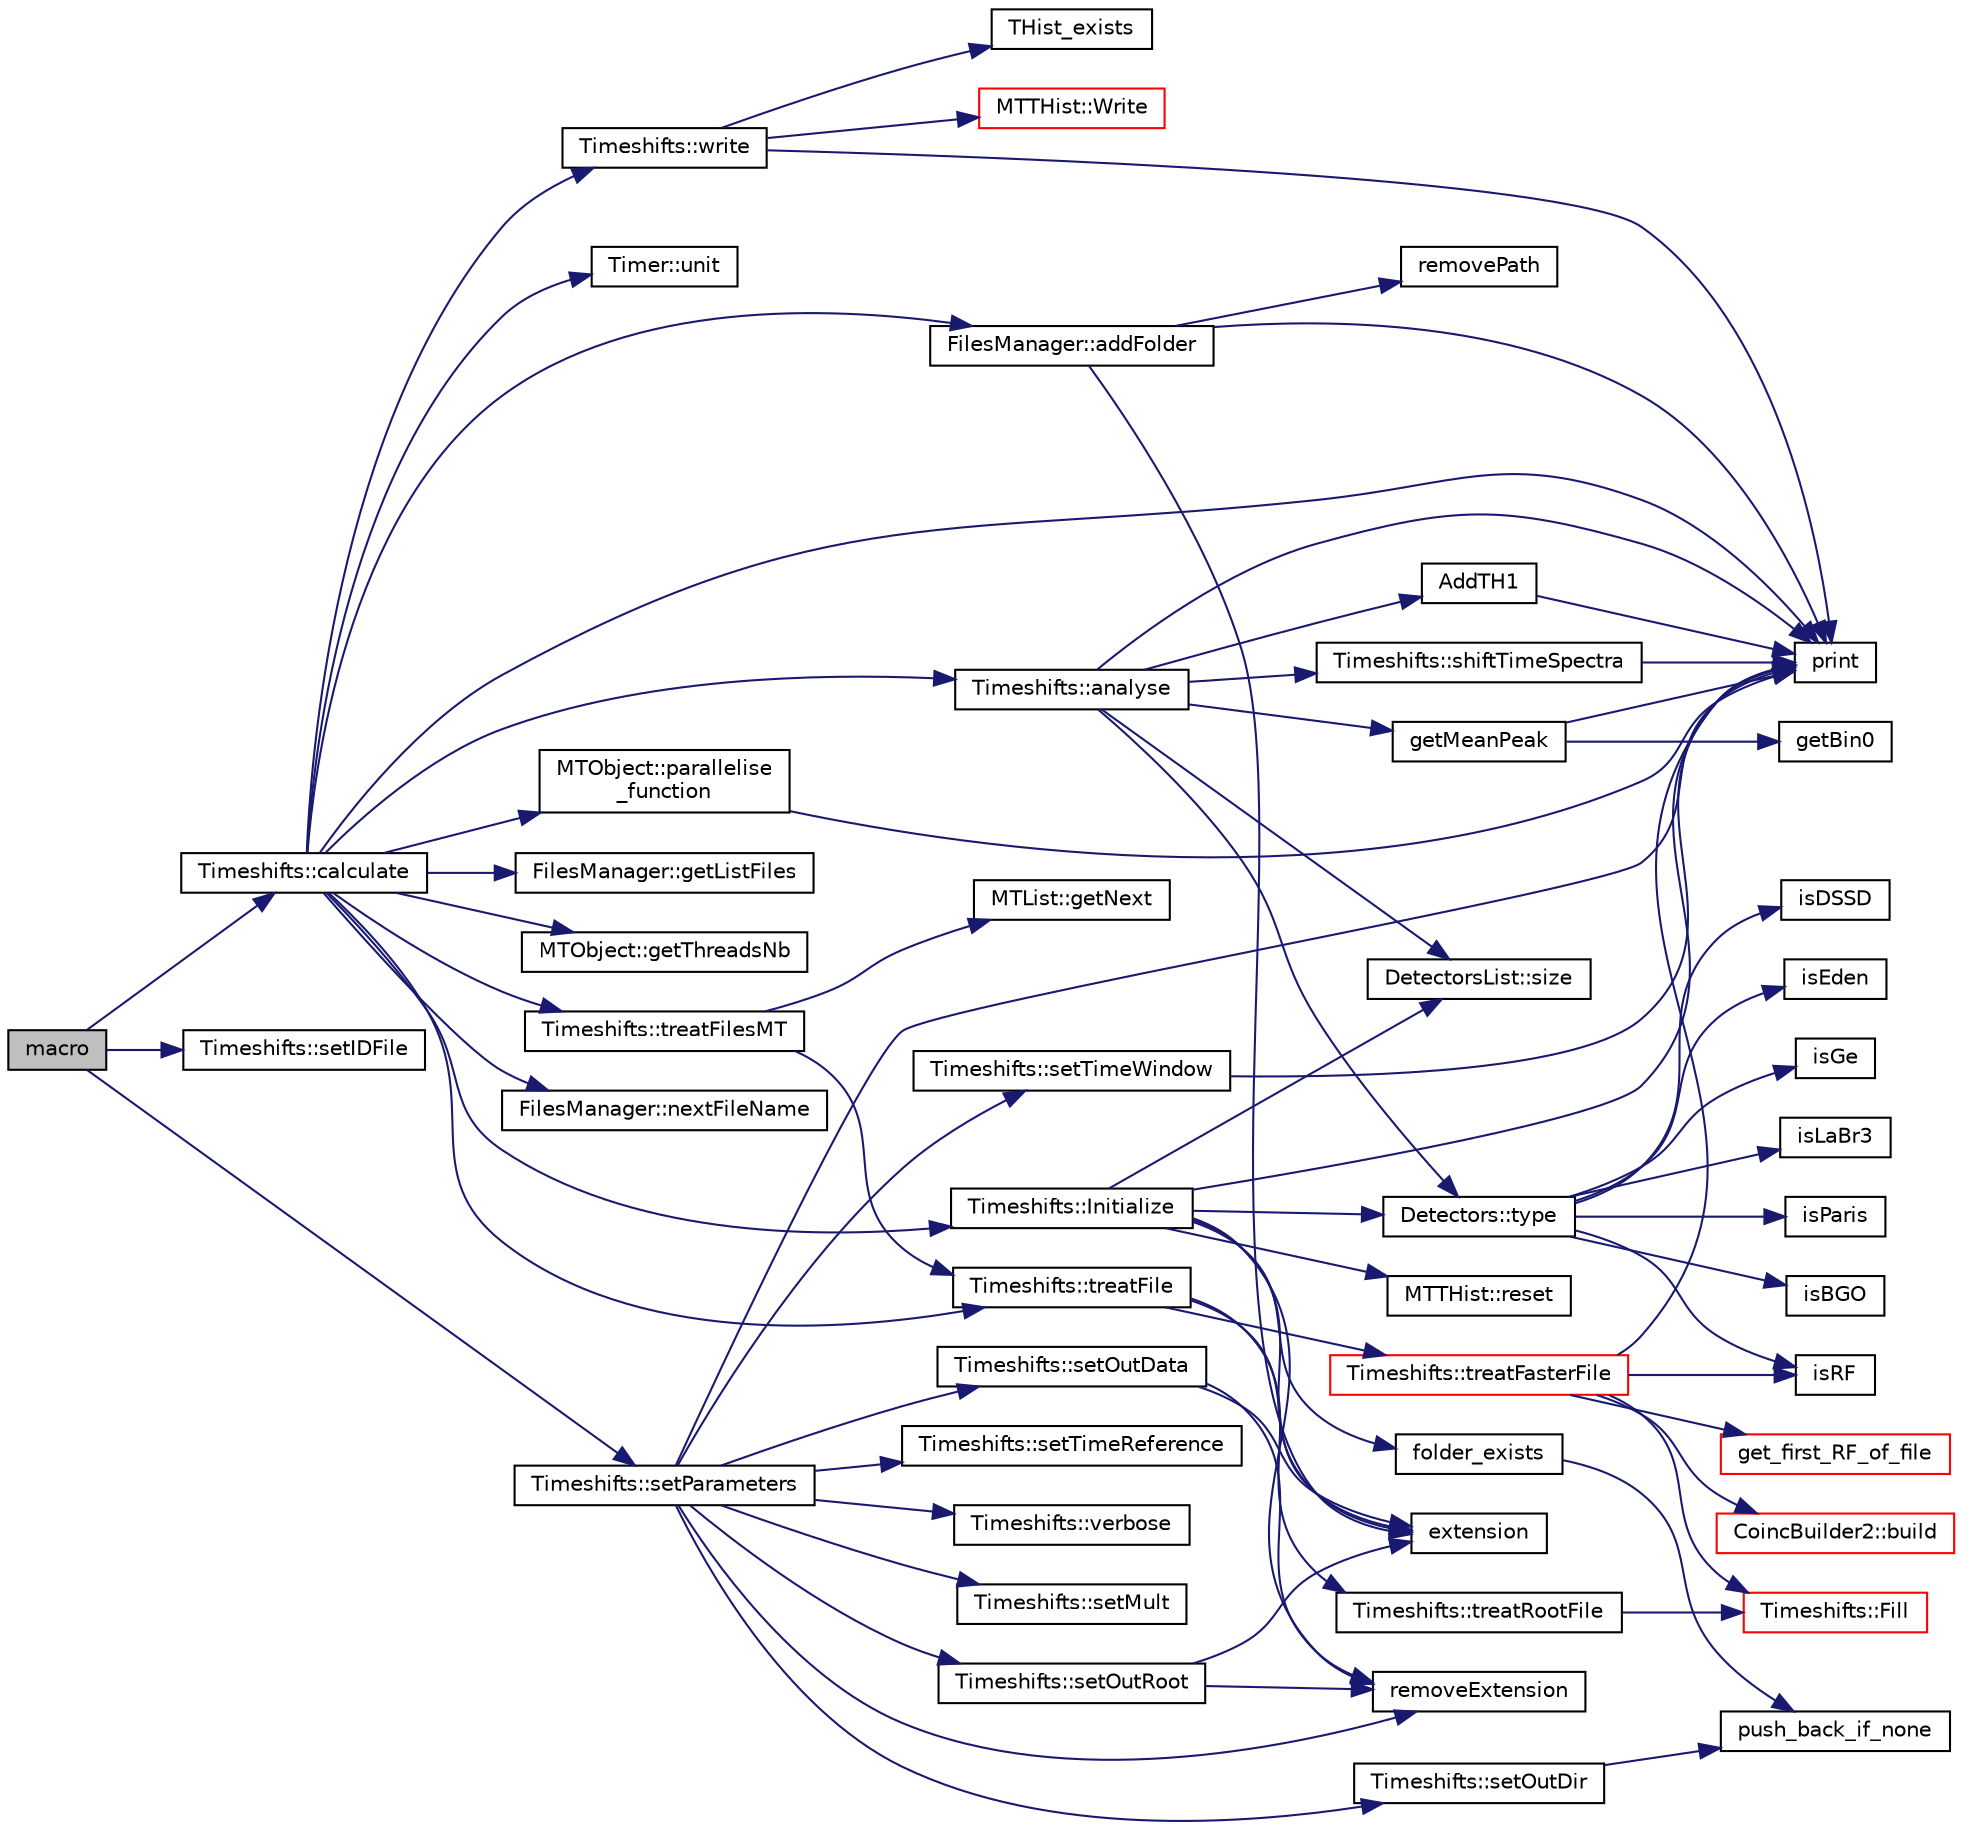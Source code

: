 digraph "macro"
{
 // LATEX_PDF_SIZE
  edge [fontname="Helvetica",fontsize="10",labelfontname="Helvetica",labelfontsize="10"];
  node [fontname="Helvetica",fontsize="10",shape=record];
  rankdir="LR";
  Node1 [label="macro",height=0.2,width=0.4,color="black", fillcolor="grey75", style="filled", fontcolor="black",tooltip=" "];
  Node1 -> Node2 [color="midnightblue",fontsize="10",style="solid",fontname="Helvetica"];
  Node2 [label="Timeshifts::calculate",height=0.2,width=0.4,color="black", fillcolor="white", style="filled",URL="$class_timeshifts.html#a3d3ab1b3498ca45832d8a8735f16e188",tooltip=" "];
  Node2 -> Node3 [color="midnightblue",fontsize="10",style="solid",fontname="Helvetica"];
  Node3 [label="FilesManager::addFolder",height=0.2,width=0.4,color="black", fillcolor="white", style="filled",URL="$class_files_manager.html#a1e3f340bc355752f172b1fd3d6de9171",tooltip=" "];
  Node3 -> Node4 [color="midnightblue",fontsize="10",style="solid",fontname="Helvetica"];
  Node4 [label="extension",height=0.2,width=0.4,color="black", fillcolor="white", style="filled",URL="$files__functions_8hpp.html#a321abbd0681c4da012deaf49122389c5",tooltip=" "];
  Node3 -> Node5 [color="midnightblue",fontsize="10",style="solid",fontname="Helvetica"];
  Node5 [label="print",height=0.2,width=0.4,color="black", fillcolor="white", style="filled",URL="$utils_8hpp.html#a66ca7a7876bba06ed99b2fa6945cd2b0",tooltip=" "];
  Node3 -> Node6 [color="midnightblue",fontsize="10",style="solid",fontname="Helvetica"];
  Node6 [label="removePath",height=0.2,width=0.4,color="black", fillcolor="white", style="filled",URL="$files__functions_8hpp.html#ad3a78346393c83676348f6bad34b8ce2",tooltip=" "];
  Node2 -> Node7 [color="midnightblue",fontsize="10",style="solid",fontname="Helvetica"];
  Node7 [label="Timeshifts::analyse",height=0.2,width=0.4,color="black", fillcolor="white", style="filled",URL="$class_timeshifts.html#a608d9443a15dd669920e10dd8baee23a",tooltip=" "];
  Node7 -> Node8 [color="midnightblue",fontsize="10",style="solid",fontname="Helvetica"];
  Node8 [label="AddTH1",height=0.2,width=0.4,color="black", fillcolor="white", style="filled",URL="$lib_root_8hpp.html#a6f95a95b189be45d91548ce3bfb70a55",tooltip=" "];
  Node8 -> Node5 [color="midnightblue",fontsize="10",style="solid",fontname="Helvetica"];
  Node7 -> Node9 [color="midnightblue",fontsize="10",style="solid",fontname="Helvetica"];
  Node9 [label="getMeanPeak",height=0.2,width=0.4,color="black", fillcolor="white", style="filled",URL="$_timeshifts_8hpp.html#accfb8dfb6ee42fa6845013a0cf121ac1",tooltip="Get the mean of the peak of a histogram with one nice single peak."];
  Node9 -> Node10 [color="midnightblue",fontsize="10",style="solid",fontname="Helvetica"];
  Node10 [label="getBin0",height=0.2,width=0.4,color="black", fillcolor="white", style="filled",URL="$_timeshifts_8hpp.html#ab8628517ea9ef7ded29d8e22be6f628f",tooltip="Get which bin holds the X = 0."];
  Node9 -> Node5 [color="midnightblue",fontsize="10",style="solid",fontname="Helvetica"];
  Node7 -> Node5 [color="midnightblue",fontsize="10",style="solid",fontname="Helvetica"];
  Node7 -> Node11 [color="midnightblue",fontsize="10",style="solid",fontname="Helvetica"];
  Node11 [label="Timeshifts::shiftTimeSpectra",height=0.2,width=0.4,color="black", fillcolor="white", style="filled",URL="$class_timeshifts.html#a89dbca371bce4601ee60122f544faf95",tooltip=" "];
  Node11 -> Node5 [color="midnightblue",fontsize="10",style="solid",fontname="Helvetica"];
  Node7 -> Node12 [color="midnightblue",fontsize="10",style="solid",fontname="Helvetica"];
  Node12 [label="DetectorsList::size",height=0.2,width=0.4,color="black", fillcolor="white", style="filled",URL="$class_detectors_list.html#a8e0581c33347b1fb3f1a206729a33a47",tooltip=" "];
  Node7 -> Node13 [color="midnightblue",fontsize="10",style="solid",fontname="Helvetica"];
  Node13 [label="Detectors::type",height=0.2,width=0.4,color="black", fillcolor="white", style="filled",URL="$class_detectors.html#a0518aa454558bc8d7c3ac796279d5908",tooltip=" "];
  Node13 -> Node14 [color="midnightblue",fontsize="10",style="solid",fontname="Helvetica"];
  Node14 [label="isBGO",height=0.2,width=0.4,color="black", fillcolor="white", style="filled",URL="$_detectors_8hpp.html#af2fc1fc612e2b7f56bc92b9503b2b4b5",tooltip=" "];
  Node13 -> Node15 [color="midnightblue",fontsize="10",style="solid",fontname="Helvetica"];
  Node15 [label="isDSSD",height=0.2,width=0.4,color="black", fillcolor="white", style="filled",URL="$_detectors_8hpp.html#a5a1717c17323811f1b7e34486fe313bb",tooltip=" "];
  Node13 -> Node16 [color="midnightblue",fontsize="10",style="solid",fontname="Helvetica"];
  Node16 [label="isEden",height=0.2,width=0.4,color="black", fillcolor="white", style="filled",URL="$_detectors_8hpp.html#ae6b7d4679c6f3cbc504af40856b586f9",tooltip=" "];
  Node13 -> Node17 [color="midnightblue",fontsize="10",style="solid",fontname="Helvetica"];
  Node17 [label="isGe",height=0.2,width=0.4,color="black", fillcolor="white", style="filled",URL="$_detectors_8hpp.html#a920cf3c8fc0247055b2dfe12db2ae0a3",tooltip=" "];
  Node13 -> Node18 [color="midnightblue",fontsize="10",style="solid",fontname="Helvetica"];
  Node18 [label="isLaBr3",height=0.2,width=0.4,color="black", fillcolor="white", style="filled",URL="$_detectors_8hpp.html#adbe5b6e0b7abce1068ac7ca939636f23",tooltip=" "];
  Node13 -> Node19 [color="midnightblue",fontsize="10",style="solid",fontname="Helvetica"];
  Node19 [label="isParis",height=0.2,width=0.4,color="black", fillcolor="white", style="filled",URL="$_detectors_8hpp.html#aff2ff093e854b1dca018748f5097b761",tooltip=" "];
  Node13 -> Node20 [color="midnightblue",fontsize="10",style="solid",fontname="Helvetica"];
  Node20 [label="isRF",height=0.2,width=0.4,color="black", fillcolor="white", style="filled",URL="$_detectors_8hpp.html#ab6f329e34b2122e3c788584b0907718c",tooltip=" "];
  Node2 -> Node21 [color="midnightblue",fontsize="10",style="solid",fontname="Helvetica"];
  Node21 [label="FilesManager::getListFiles",height=0.2,width=0.4,color="black", fillcolor="white", style="filled",URL="$class_files_manager.html#a2b619786ba65a7ac1e701fc61e2409ae",tooltip=" "];
  Node2 -> Node22 [color="midnightblue",fontsize="10",style="solid",fontname="Helvetica"];
  Node22 [label="MTObject::getThreadsNb",height=0.2,width=0.4,color="black", fillcolor="white", style="filled",URL="$class_m_t_object.html#ac97399bb34f766e41e7f9a1cd1b7eb7a",tooltip=" "];
  Node2 -> Node23 [color="midnightblue",fontsize="10",style="solid",fontname="Helvetica"];
  Node23 [label="Timeshifts::Initialize",height=0.2,width=0.4,color="black", fillcolor="white", style="filled",URL="$class_timeshifts.html#af02fd3c73fd7163ab2a2ddb65eb41465",tooltip=" "];
  Node23 -> Node4 [color="midnightblue",fontsize="10",style="solid",fontname="Helvetica"];
  Node23 -> Node24 [color="midnightblue",fontsize="10",style="solid",fontname="Helvetica"];
  Node24 [label="folder_exists",height=0.2,width=0.4,color="black", fillcolor="white", style="filled",URL="$files__functions_8hpp.html#a6d7a6f0ccbecfe41730c211f472cfcb3",tooltip=" "];
  Node24 -> Node25 [color="midnightblue",fontsize="10",style="solid",fontname="Helvetica"];
  Node25 [label="push_back_if_none",height=0.2,width=0.4,color="black", fillcolor="white", style="filled",URL="$files__functions_8hpp.html#a4a072faccd444b8907dffd96e6211461",tooltip=" "];
  Node23 -> Node5 [color="midnightblue",fontsize="10",style="solid",fontname="Helvetica"];
  Node23 -> Node26 [color="midnightblue",fontsize="10",style="solid",fontname="Helvetica"];
  Node26 [label="removeExtension",height=0.2,width=0.4,color="black", fillcolor="white", style="filled",URL="$files__functions_8hpp.html#a658fd83a6ed34994ff0742273a3cc358",tooltip=" "];
  Node23 -> Node27 [color="midnightblue",fontsize="10",style="solid",fontname="Helvetica"];
  Node27 [label="MTTHist::reset",height=0.2,width=0.4,color="black", fillcolor="white", style="filled",URL="$class_m_t_t_hist.html#aae15b3d03e0c33d42ab170f7c159e974",tooltip="Copy initializer :"];
  Node23 -> Node12 [color="midnightblue",fontsize="10",style="solid",fontname="Helvetica"];
  Node23 -> Node13 [color="midnightblue",fontsize="10",style="solid",fontname="Helvetica"];
  Node2 -> Node28 [color="midnightblue",fontsize="10",style="solid",fontname="Helvetica"];
  Node28 [label="FilesManager::nextFileName",height=0.2,width=0.4,color="black", fillcolor="white", style="filled",URL="$class_files_manager.html#ac4d90f9590ed90fcbbe23557ae88c892",tooltip=" "];
  Node2 -> Node29 [color="midnightblue",fontsize="10",style="solid",fontname="Helvetica"];
  Node29 [label="MTObject::parallelise\l_function",height=0.2,width=0.4,color="black", fillcolor="white", style="filled",URL="$class_m_t_object.html#a2ab537a6eb39f3bbc70535c053333fcc",tooltip=" "];
  Node29 -> Node5 [color="midnightblue",fontsize="10",style="solid",fontname="Helvetica"];
  Node2 -> Node5 [color="midnightblue",fontsize="10",style="solid",fontname="Helvetica"];
  Node2 -> Node30 [color="midnightblue",fontsize="10",style="solid",fontname="Helvetica"];
  Node30 [label="Timeshifts::treatFile",height=0.2,width=0.4,color="black", fillcolor="white", style="filled",URL="$class_timeshifts.html#aaef5b6fdd23be94ed37a2b4e7fe47b48",tooltip=" "];
  Node30 -> Node4 [color="midnightblue",fontsize="10",style="solid",fontname="Helvetica"];
  Node30 -> Node31 [color="midnightblue",fontsize="10",style="solid",fontname="Helvetica"];
  Node31 [label="Timeshifts::treatFasterFile",height=0.2,width=0.4,color="red", fillcolor="white", style="filled",URL="$class_timeshifts.html#abef7234fe827ae3c7758788cf22b6921",tooltip=" "];
  Node31 -> Node32 [color="midnightblue",fontsize="10",style="solid",fontname="Helvetica"];
  Node32 [label="CoincBuilder2::build",height=0.2,width=0.4,color="red", fillcolor="white", style="filled",URL="$class_coinc_builder2.html#aa41666b1db2ffab7ff2219c36199888a",tooltip=" "];
  Node31 -> Node35 [color="midnightblue",fontsize="10",style="solid",fontname="Helvetica"];
  Node35 [label="Timeshifts::Fill",height=0.2,width=0.4,color="red", fillcolor="white", style="filled",URL="$class_timeshifts.html#a6f380e101e8afa6b698f088b1427fd38",tooltip=" "];
  Node31 -> Node37 [color="midnightblue",fontsize="10",style="solid",fontname="Helvetica"];
  Node37 [label="get_first_RF_of_file",height=0.2,width=0.4,color="red", fillcolor="white", style="filled",URL="$_timeshifts_8hpp.html#a202a57630e2aa9744043c30964b64bcd",tooltip=" "];
  Node31 -> Node20 [color="midnightblue",fontsize="10",style="solid",fontname="Helvetica"];
  Node31 -> Node5 [color="midnightblue",fontsize="10",style="solid",fontname="Helvetica"];
  Node30 -> Node51 [color="midnightblue",fontsize="10",style="solid",fontname="Helvetica"];
  Node51 [label="Timeshifts::treatRootFile",height=0.2,width=0.4,color="black", fillcolor="white", style="filled",URL="$class_timeshifts.html#a32079af1345e308feddd58e0950998ab",tooltip=" "];
  Node51 -> Node35 [color="midnightblue",fontsize="10",style="solid",fontname="Helvetica"];
  Node2 -> Node52 [color="midnightblue",fontsize="10",style="solid",fontname="Helvetica"];
  Node52 [label="Timeshifts::treatFilesMT",height=0.2,width=0.4,color="black", fillcolor="white", style="filled",URL="$class_timeshifts.html#a26f38ee7d05a04d0f8005d8467ca46da",tooltip=" "];
  Node52 -> Node53 [color="midnightblue",fontsize="10",style="solid",fontname="Helvetica"];
  Node53 [label="MTList::getNext",height=0.2,width=0.4,color="black", fillcolor="white", style="filled",URL="$class_m_t_list.html#a8bd2bf9d5d63193261b6e99702c882b3",tooltip=" "];
  Node52 -> Node30 [color="midnightblue",fontsize="10",style="solid",fontname="Helvetica"];
  Node2 -> Node54 [color="midnightblue",fontsize="10",style="solid",fontname="Helvetica"];
  Node54 [label="Timer::unit",height=0.2,width=0.4,color="black", fillcolor="white", style="filled",URL="$class_timer.html#a3614503158effc6668bc10001d75d20c",tooltip=" "];
  Node2 -> Node55 [color="midnightblue",fontsize="10",style="solid",fontname="Helvetica"];
  Node55 [label="Timeshifts::write",height=0.2,width=0.4,color="black", fillcolor="white", style="filled",URL="$class_timeshifts.html#a2df80c5aec3379acd37c63053968d7fd",tooltip=" "];
  Node55 -> Node5 [color="midnightblue",fontsize="10",style="solid",fontname="Helvetica"];
  Node55 -> Node56 [color="midnightblue",fontsize="10",style="solid",fontname="Helvetica"];
  Node56 [label="THist_exists",height=0.2,width=0.4,color="black", fillcolor="white", style="filled",URL="$lib_root_8hpp.html#a03d21b830e335ed5e98eaf83038ee8d2",tooltip=" "];
  Node55 -> Node57 [color="midnightblue",fontsize="10",style="solid",fontname="Helvetica"];
  Node57 [label="MTTHist::Write",height=0.2,width=0.4,color="red", fillcolor="white", style="filled",URL="$class_m_t_t_hist.html#a84c745f09bbccc075589f8531c4454e3",tooltip=" "];
  Node1 -> Node60 [color="midnightblue",fontsize="10",style="solid",fontname="Helvetica"];
  Node60 [label="Timeshifts::setIDFile",height=0.2,width=0.4,color="black", fillcolor="white", style="filled",URL="$class_timeshifts.html#a4ae53006200a4c08230a78d56745261d",tooltip=" "];
  Node1 -> Node61 [color="midnightblue",fontsize="10",style="solid",fontname="Helvetica"];
  Node61 [label="Timeshifts::setParameters",height=0.2,width=0.4,color="black", fillcolor="white", style="filled",URL="$class_timeshifts.html#acca1130b271301c5477d4b4a23ae4e5b",tooltip="Use this method to setup the parameters from a string in order to calculate the timeshifts."];
  Node61 -> Node5 [color="midnightblue",fontsize="10",style="solid",fontname="Helvetica"];
  Node61 -> Node26 [color="midnightblue",fontsize="10",style="solid",fontname="Helvetica"];
  Node61 -> Node62 [color="midnightblue",fontsize="10",style="solid",fontname="Helvetica"];
  Node62 [label="Timeshifts::setMult",height=0.2,width=0.4,color="black", fillcolor="white", style="filled",URL="$class_timeshifts.html#a0c2b997cd74b8cf57dd59c13a7accc5a",tooltip="Set the multiplicity gate for the events used for coincidence timeshift calculation."];
  Node61 -> Node63 [color="midnightblue",fontsize="10",style="solid",fontname="Helvetica"];
  Node63 [label="Timeshifts::setOutData",height=0.2,width=0.4,color="black", fillcolor="white", style="filled",URL="$class_timeshifts.html#ab877131bc1bd7394f55c3d46729ac9e6",tooltip="Set output file name of the timeshifts data."];
  Node63 -> Node4 [color="midnightblue",fontsize="10",style="solid",fontname="Helvetica"];
  Node63 -> Node26 [color="midnightblue",fontsize="10",style="solid",fontname="Helvetica"];
  Node61 -> Node64 [color="midnightblue",fontsize="10",style="solid",fontname="Helvetica"];
  Node64 [label="Timeshifts::setOutDir",height=0.2,width=0.4,color="black", fillcolor="white", style="filled",URL="$class_timeshifts.html#a26367484f20648d7c3f5b3bbe5679ca8",tooltip="Set the output directory (full path);."];
  Node64 -> Node25 [color="midnightblue",fontsize="10",style="solid",fontname="Helvetica"];
  Node61 -> Node65 [color="midnightblue",fontsize="10",style="solid",fontname="Helvetica"];
  Node65 [label="Timeshifts::setOutRoot",height=0.2,width=0.4,color="black", fillcolor="white", style="filled",URL="$class_timeshifts.html#aa9f0f8cc1d96a5408f233449767ef0f6",tooltip="Set output root file containing the raw and corrected time spectra."];
  Node65 -> Node4 [color="midnightblue",fontsize="10",style="solid",fontname="Helvetica"];
  Node65 -> Node26 [color="midnightblue",fontsize="10",style="solid",fontname="Helvetica"];
  Node61 -> Node66 [color="midnightblue",fontsize="10",style="solid",fontname="Helvetica"];
  Node66 [label="Timeshifts::setTimeReference",height=0.2,width=0.4,color="black", fillcolor="white", style="filled",URL="$class_timeshifts.html#a71eba781a7171b625085dbf7991b2c42",tooltip="Set the time reference label."];
  Node61 -> Node67 [color="midnightblue",fontsize="10",style="solid",fontname="Helvetica"];
  Node67 [label="Timeshifts::setTimeWindow",height=0.2,width=0.4,color="black", fillcolor="white", style="filled",URL="$class_timeshifts.html#ade2dc39c555c5973a27dd529c7d2a7f8",tooltip=" "];
  Node67 -> Node5 [color="midnightblue",fontsize="10",style="solid",fontname="Helvetica"];
  Node61 -> Node68 [color="midnightblue",fontsize="10",style="solid",fontname="Helvetica"];
  Node68 [label="Timeshifts::verbose",height=0.2,width=0.4,color="black", fillcolor="white", style="filled",URL="$class_timeshifts.html#a1b6e129787ae7641ecbcb990f6e86bb9",tooltip="Set verbosity level."];
}
